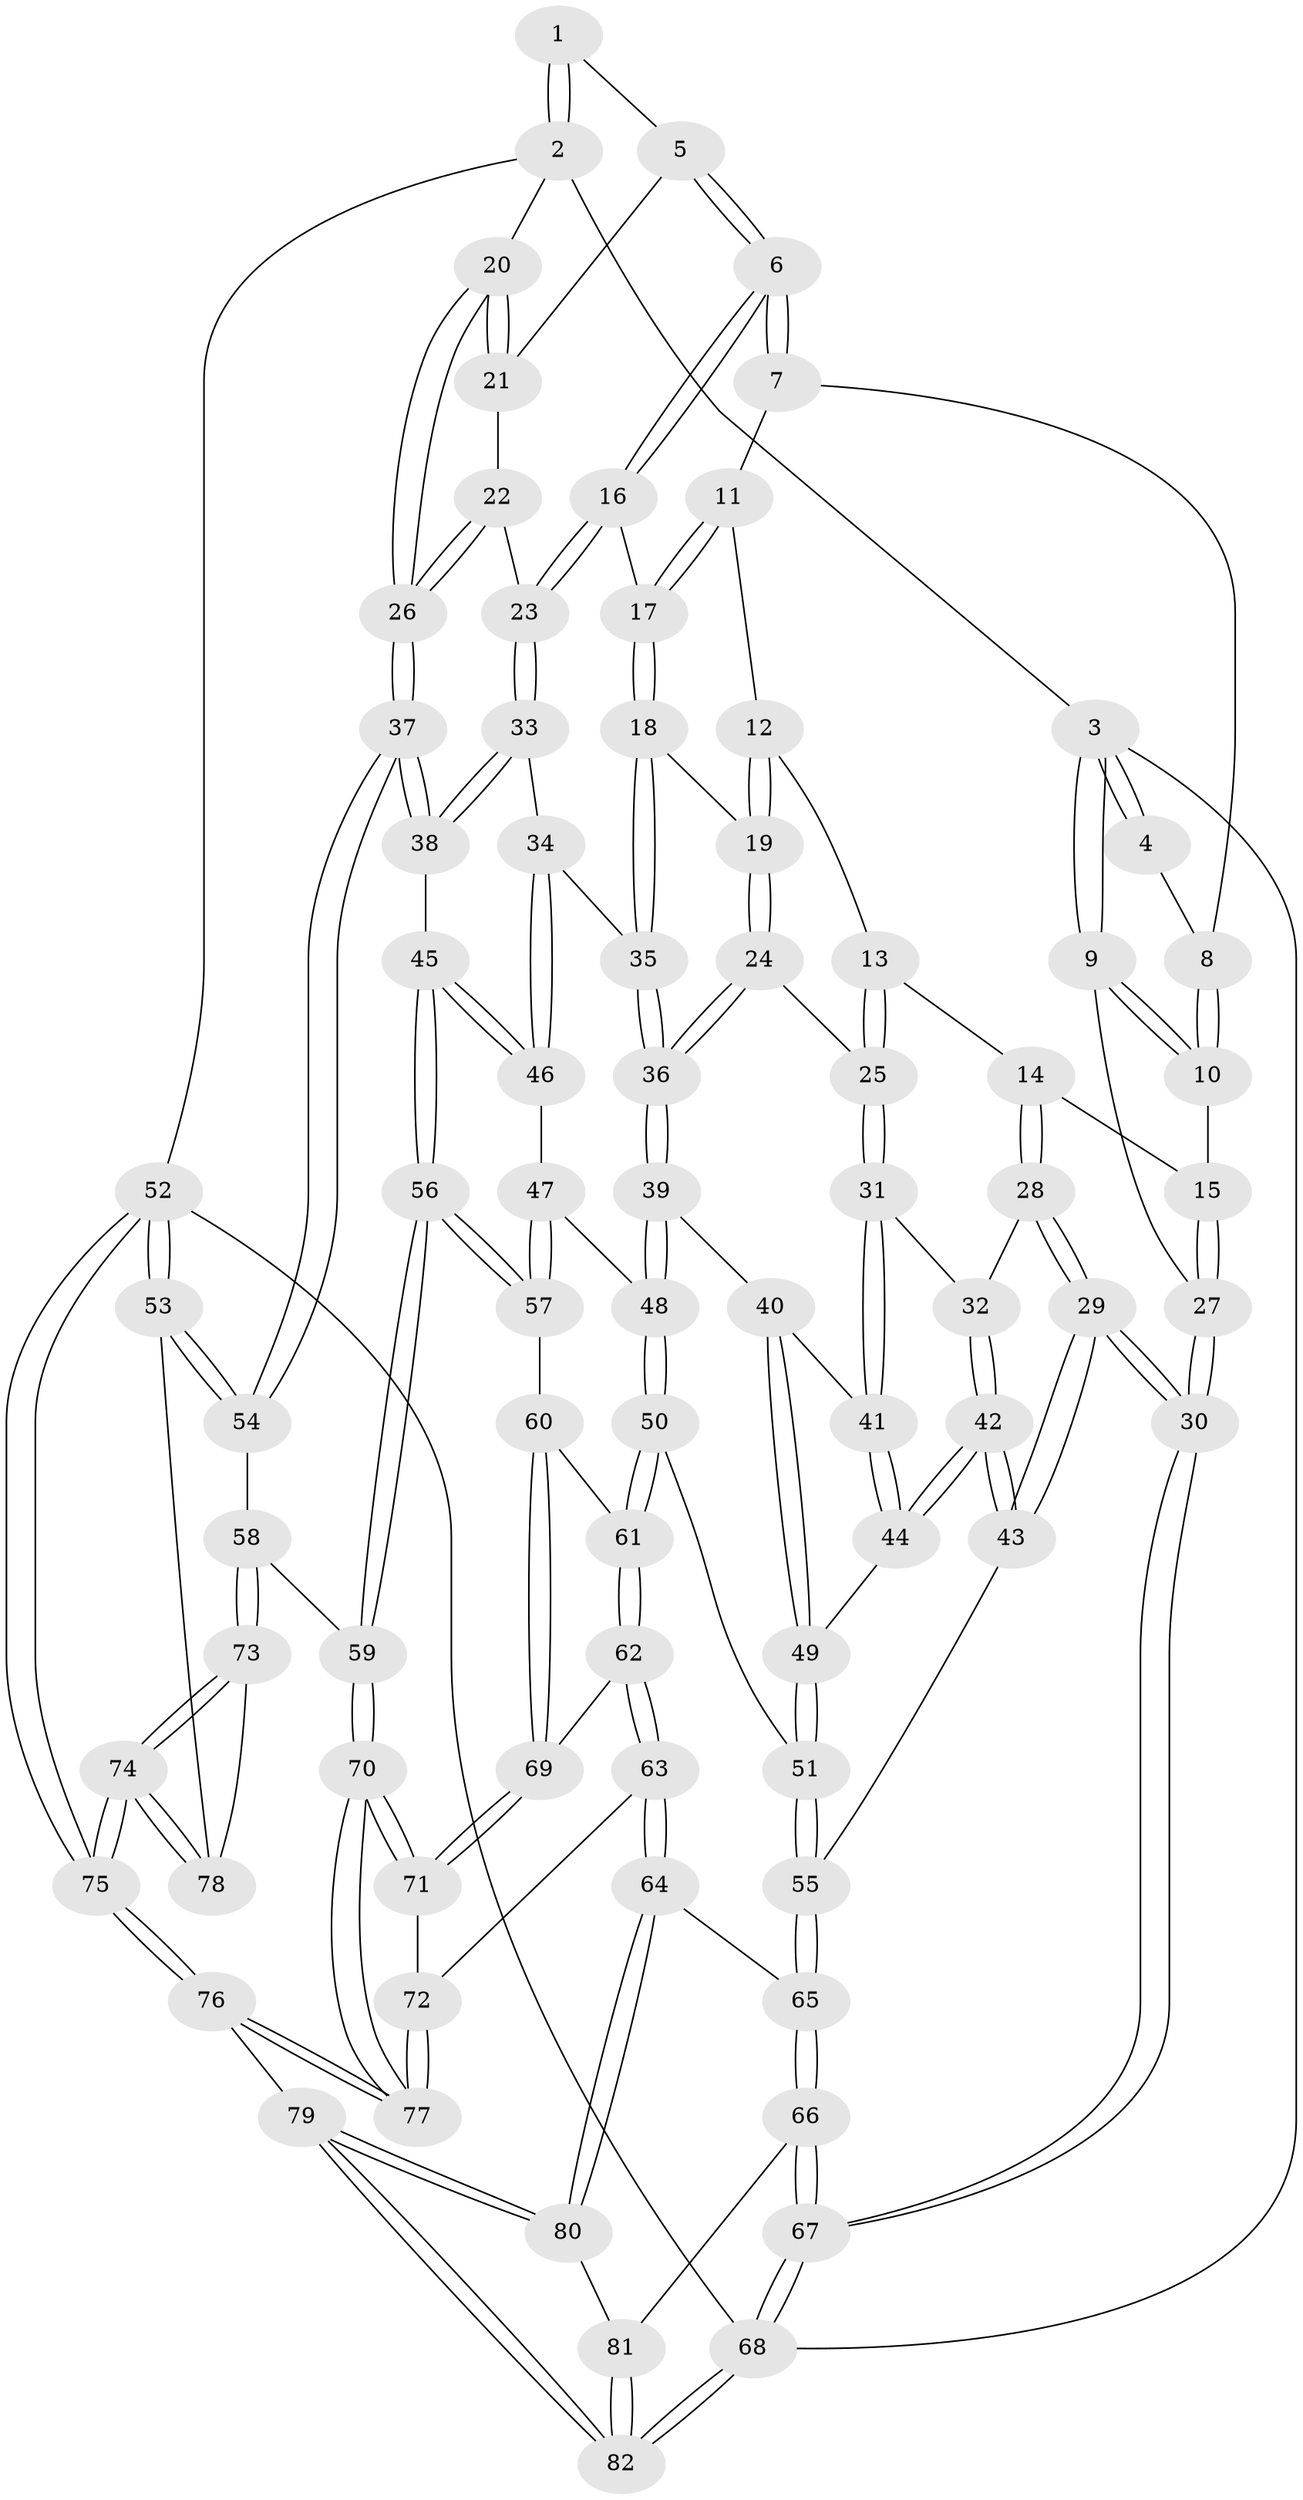 // coarse degree distribution, {2: 0.10344827586206896, 4: 0.10344827586206896, 3: 0.7241379310344828, 5: 0.034482758620689655, 6: 0.034482758620689655}
// Generated by graph-tools (version 1.1) at 2025/54/03/04/25 22:54:38]
// undirected, 82 vertices, 202 edges
graph export_dot {
  node [color=gray90,style=filled];
  1 [pos="+0.6796815466468901+0"];
  2 [pos="+1+0"];
  3 [pos="+0+0"];
  4 [pos="+0.3568993009150086+0"];
  5 [pos="+0.65565261064396+0.13178773858394616"];
  6 [pos="+0.636966145415372+0.17255875844095228"];
  7 [pos="+0.39845689832534437+0.052724866473372815"];
  8 [pos="+0.3510114508589443+0"];
  9 [pos="+0+0.0128120339939461"];
  10 [pos="+0.1565453866647891+0.13683610846375255"];
  11 [pos="+0.39842068091369187+0.059985419891527454"];
  12 [pos="+0.3930976407961971+0.1080010285531662"];
  13 [pos="+0.3345387325980849+0.22462876539126875"];
  14 [pos="+0.19400175310654508+0.24661960767490515"];
  15 [pos="+0.18512408149098336+0.24224882908986983"];
  16 [pos="+0.6339353552014947+0.23710988017871376"];
  17 [pos="+0.5817304553690781+0.26019608641089614"];
  18 [pos="+0.5582398853669729+0.27471681073248494"];
  19 [pos="+0.4928505313522577+0.2707989008911077"];
  20 [pos="+1+0"];
  21 [pos="+0.8555197166232202+0.13742888822378077"];
  22 [pos="+0.7604874380719365+0.25112905304066496"];
  23 [pos="+0.6694092344507114+0.2637028768291793"];
  24 [pos="+0.4141853312775015+0.309733579491019"];
  25 [pos="+0.38785703482696443+0.30872387067633805"];
  26 [pos="+1+0.4597285299047967"];
  27 [pos="+0+0.48405474283709754"];
  28 [pos="+0.22956928417102793+0.3123762119271909"];
  29 [pos="+0.012372601428074928+0.5774698938185616"];
  30 [pos="+0+0.595367001029087"];
  31 [pos="+0.3296238084073699+0.37890888309725795"];
  32 [pos="+0.23556739079134492+0.32240838453452464"];
  33 [pos="+0.6811325193339239+0.3037942442255331"];
  34 [pos="+0.607911414854071+0.43897713873832017"];
  35 [pos="+0.5359654335888385+0.42078357563441915"];
  36 [pos="+0.4861405207975643+0.45629670659283567"];
  37 [pos="+1+0.46785764691815485"];
  38 [pos="+0.8148425790403095+0.5098645289515529"];
  39 [pos="+0.48200887728887665+0.4629271985896635"];
  40 [pos="+0.47783021356351896+0.46345201926638363"];
  41 [pos="+0.33014896695926776+0.41912534319289124"];
  42 [pos="+0.1710316861119516+0.5274302977098677"];
  43 [pos="+0.1190538584495234+0.5591065877641217"];
  44 [pos="+0.2790030621261223+0.4904159817341839"];
  45 [pos="+0.8142086747909753+0.5102505081539446"];
  46 [pos="+0.6965139288009718+0.5185941115039855"];
  47 [pos="+0.5870390167309433+0.5940619063481795"];
  48 [pos="+0.5323369672453476+0.5951693265342819"];
  49 [pos="+0.367341432657313+0.5497530182341449"];
  50 [pos="+0.4858132238214771+0.6446231164412843"];
  51 [pos="+0.38984342387424237+0.6232007065326172"];
  52 [pos="+1+1"];
  53 [pos="+1+0.8212857410959631"];
  54 [pos="+1+0.6524233662064073"];
  55 [pos="+0.318126469337092+0.6718210428011582"];
  56 [pos="+0.7200778868321507+0.7693157229778453"];
  57 [pos="+0.6772047669911121+0.7447557980092584"];
  58 [pos="+0.8561452079213746+0.8195252540279061"];
  59 [pos="+0.7263549163718623+0.7847804822278691"];
  60 [pos="+0.5640758616480666+0.7465036376648427"];
  61 [pos="+0.48799105076021587+0.6770683475674895"];
  62 [pos="+0.40988918252510603+0.820085552707597"];
  63 [pos="+0.378780921983762+0.8335799640343176"];
  64 [pos="+0.36423741899801143+0.8369737493265181"];
  65 [pos="+0.3201334420401555+0.7144445194819027"];
  66 [pos="+0.06966900575531318+0.7874285168648897"];
  67 [pos="+0+0.7071456431286691"];
  68 [pos="+0+1"];
  69 [pos="+0.5242605717793495+0.8442707257837818"];
  70 [pos="+0.6328157420690919+0.9377916532904396"];
  71 [pos="+0.5656014484573322+0.8823353969254546"];
  72 [pos="+0.4638223832496417+0.9202630197263609"];
  73 [pos="+0.8726424015555989+0.9516965920623683"];
  74 [pos="+0.8567787744686925+1"];
  75 [pos="+0.7913500299898614+1"];
  76 [pos="+0.6332749347720557+1"];
  77 [pos="+0.6319045486913495+1"];
  78 [pos="+1+0.8780995522952113"];
  79 [pos="+0.34438053761638526+1"];
  80 [pos="+0.3113585782831843+0.8931577499762924"];
  81 [pos="+0.16375372335472996+0.8424609766312009"];
  82 [pos="+0.1444376161649808+1"];
  1 -- 2;
  1 -- 2;
  1 -- 5;
  2 -- 3;
  2 -- 20;
  2 -- 52;
  3 -- 4;
  3 -- 4;
  3 -- 9;
  3 -- 9;
  3 -- 68;
  4 -- 8;
  5 -- 6;
  5 -- 6;
  5 -- 21;
  6 -- 7;
  6 -- 7;
  6 -- 16;
  6 -- 16;
  7 -- 8;
  7 -- 11;
  8 -- 10;
  8 -- 10;
  9 -- 10;
  9 -- 10;
  9 -- 27;
  10 -- 15;
  11 -- 12;
  11 -- 17;
  11 -- 17;
  12 -- 13;
  12 -- 19;
  12 -- 19;
  13 -- 14;
  13 -- 25;
  13 -- 25;
  14 -- 15;
  14 -- 28;
  14 -- 28;
  15 -- 27;
  15 -- 27;
  16 -- 17;
  16 -- 23;
  16 -- 23;
  17 -- 18;
  17 -- 18;
  18 -- 19;
  18 -- 35;
  18 -- 35;
  19 -- 24;
  19 -- 24;
  20 -- 21;
  20 -- 21;
  20 -- 26;
  20 -- 26;
  21 -- 22;
  22 -- 23;
  22 -- 26;
  22 -- 26;
  23 -- 33;
  23 -- 33;
  24 -- 25;
  24 -- 36;
  24 -- 36;
  25 -- 31;
  25 -- 31;
  26 -- 37;
  26 -- 37;
  27 -- 30;
  27 -- 30;
  28 -- 29;
  28 -- 29;
  28 -- 32;
  29 -- 30;
  29 -- 30;
  29 -- 43;
  29 -- 43;
  30 -- 67;
  30 -- 67;
  31 -- 32;
  31 -- 41;
  31 -- 41;
  32 -- 42;
  32 -- 42;
  33 -- 34;
  33 -- 38;
  33 -- 38;
  34 -- 35;
  34 -- 46;
  34 -- 46;
  35 -- 36;
  35 -- 36;
  36 -- 39;
  36 -- 39;
  37 -- 38;
  37 -- 38;
  37 -- 54;
  37 -- 54;
  38 -- 45;
  39 -- 40;
  39 -- 48;
  39 -- 48;
  40 -- 41;
  40 -- 49;
  40 -- 49;
  41 -- 44;
  41 -- 44;
  42 -- 43;
  42 -- 43;
  42 -- 44;
  42 -- 44;
  43 -- 55;
  44 -- 49;
  45 -- 46;
  45 -- 46;
  45 -- 56;
  45 -- 56;
  46 -- 47;
  47 -- 48;
  47 -- 57;
  47 -- 57;
  48 -- 50;
  48 -- 50;
  49 -- 51;
  49 -- 51;
  50 -- 51;
  50 -- 61;
  50 -- 61;
  51 -- 55;
  51 -- 55;
  52 -- 53;
  52 -- 53;
  52 -- 75;
  52 -- 75;
  52 -- 68;
  53 -- 54;
  53 -- 54;
  53 -- 78;
  54 -- 58;
  55 -- 65;
  55 -- 65;
  56 -- 57;
  56 -- 57;
  56 -- 59;
  56 -- 59;
  57 -- 60;
  58 -- 59;
  58 -- 73;
  58 -- 73;
  59 -- 70;
  59 -- 70;
  60 -- 61;
  60 -- 69;
  60 -- 69;
  61 -- 62;
  61 -- 62;
  62 -- 63;
  62 -- 63;
  62 -- 69;
  63 -- 64;
  63 -- 64;
  63 -- 72;
  64 -- 65;
  64 -- 80;
  64 -- 80;
  65 -- 66;
  65 -- 66;
  66 -- 67;
  66 -- 67;
  66 -- 81;
  67 -- 68;
  67 -- 68;
  68 -- 82;
  68 -- 82;
  69 -- 71;
  69 -- 71;
  70 -- 71;
  70 -- 71;
  70 -- 77;
  70 -- 77;
  71 -- 72;
  72 -- 77;
  72 -- 77;
  73 -- 74;
  73 -- 74;
  73 -- 78;
  74 -- 75;
  74 -- 75;
  74 -- 78;
  74 -- 78;
  75 -- 76;
  75 -- 76;
  76 -- 77;
  76 -- 77;
  76 -- 79;
  79 -- 80;
  79 -- 80;
  79 -- 82;
  79 -- 82;
  80 -- 81;
  81 -- 82;
  81 -- 82;
}

